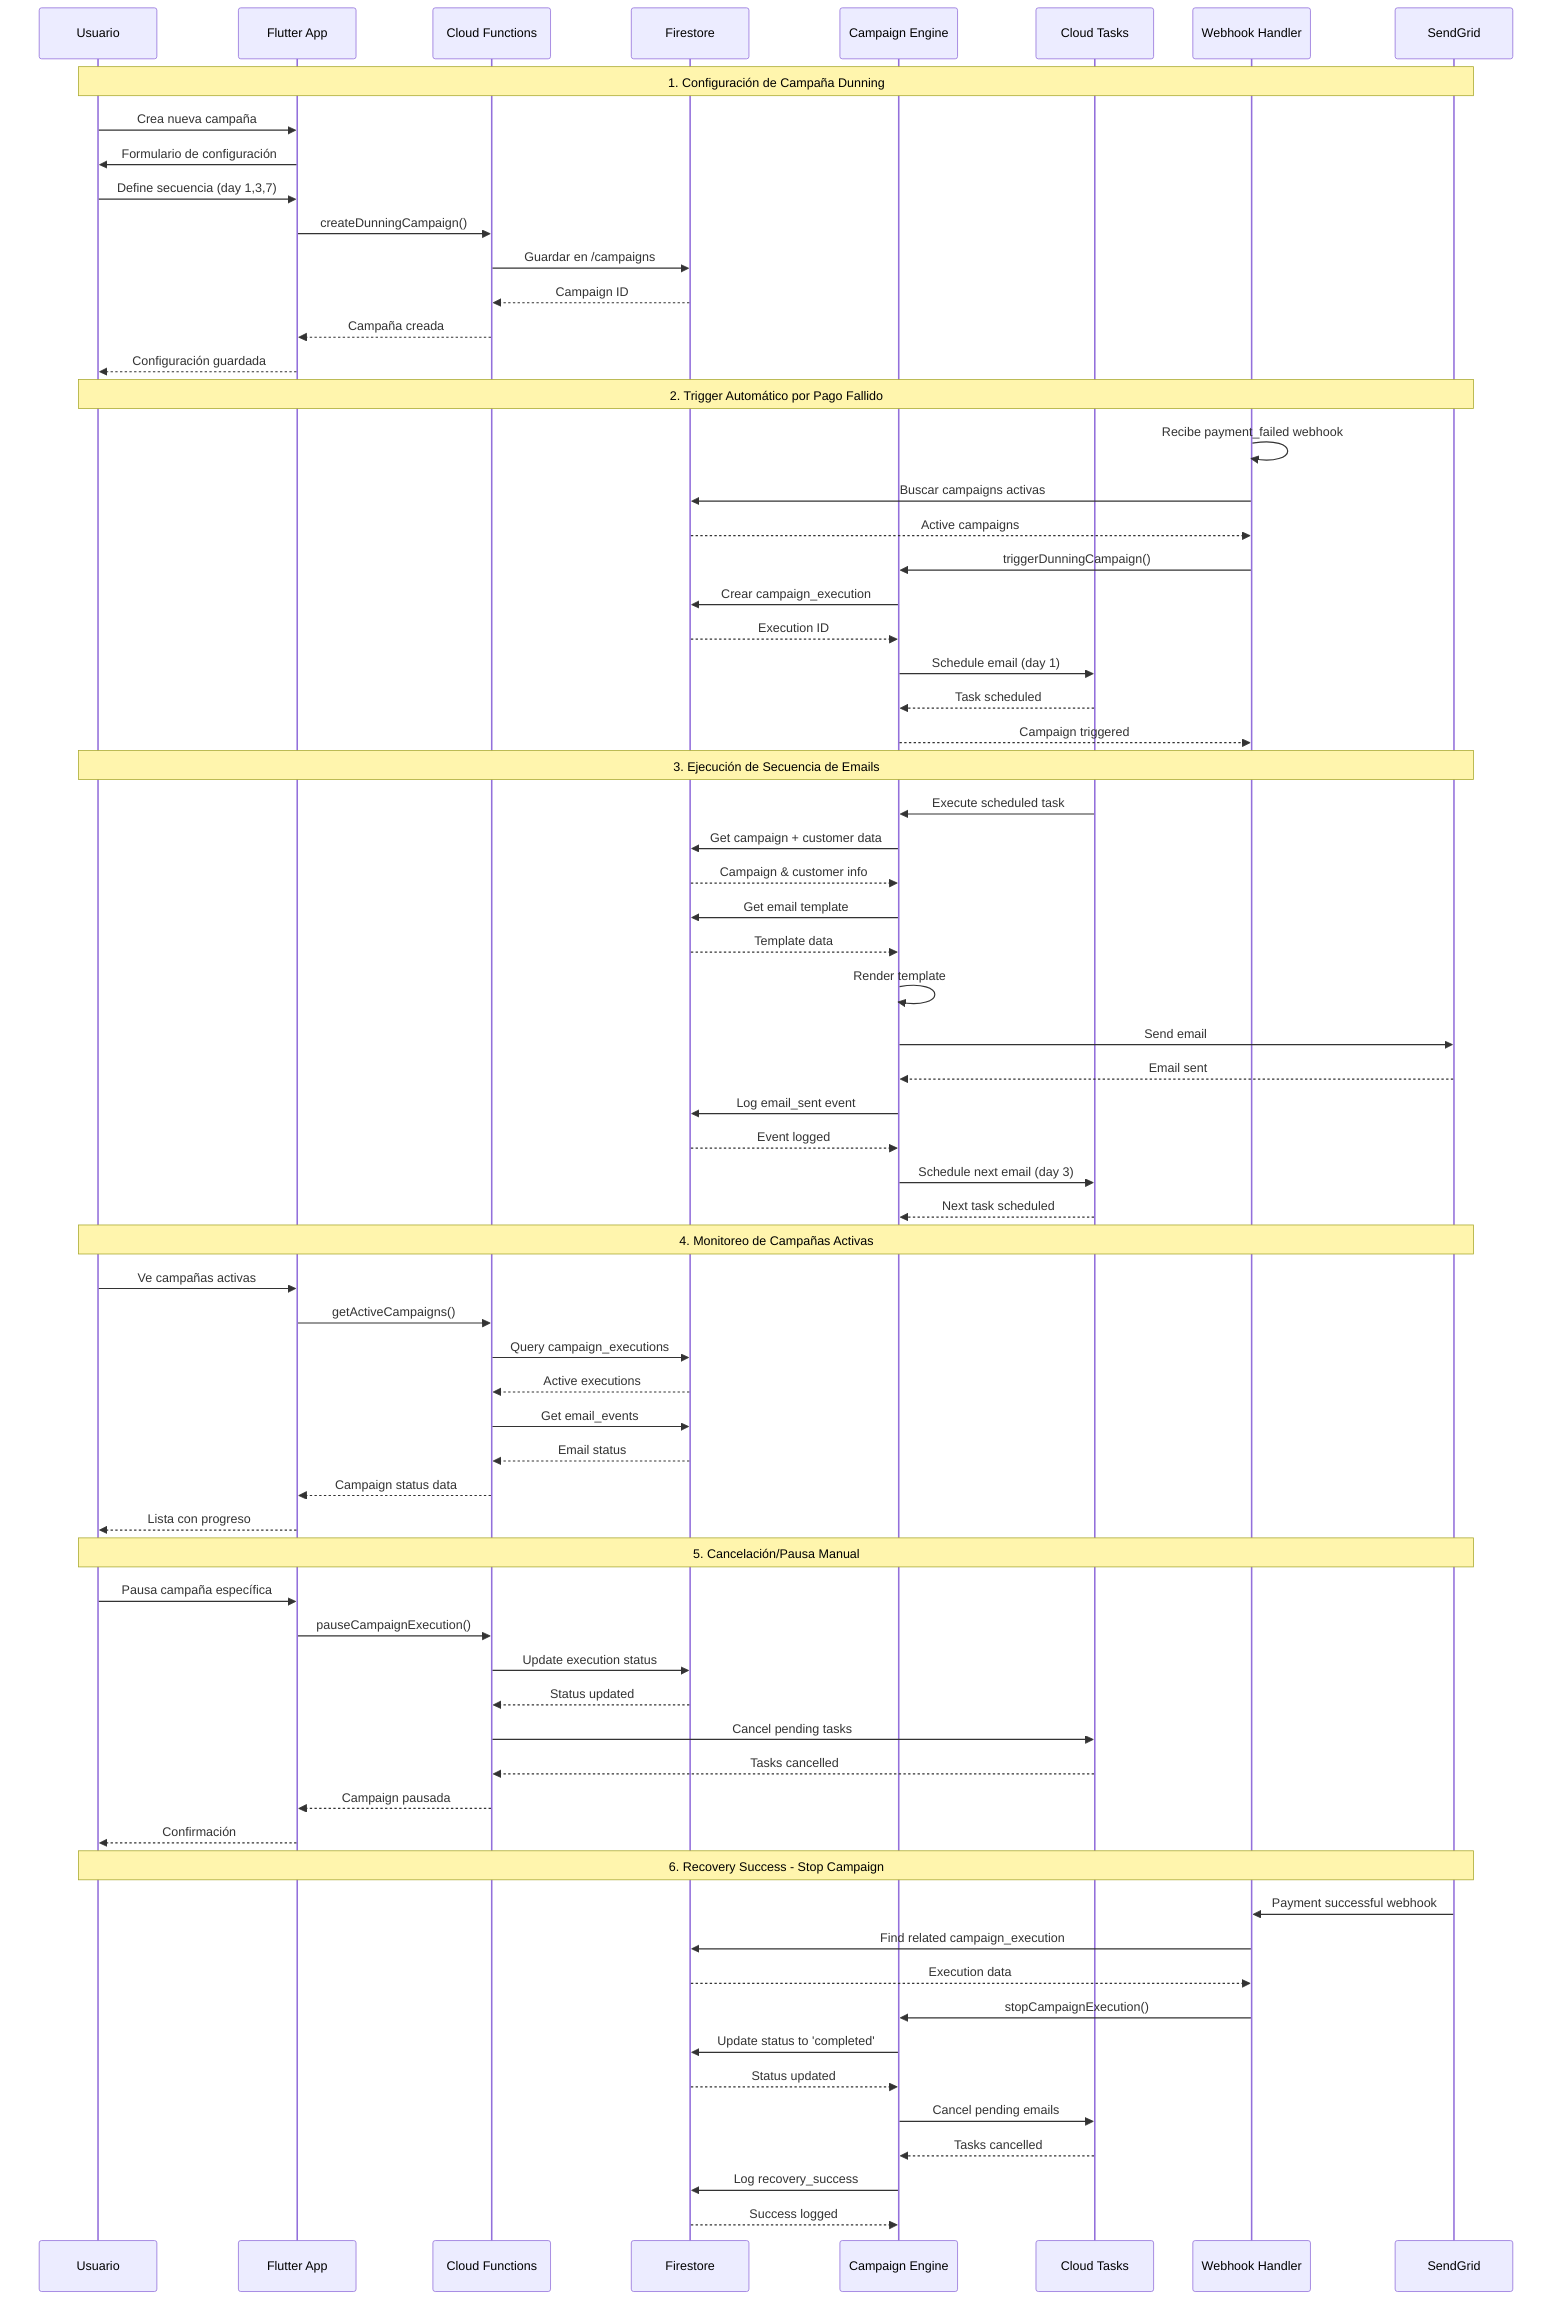 sequenceDiagram
    participant U as Usuario
    participant FA as Flutter App
    participant CF as Cloud Functions
    participant FS as Firestore
    participant CE as Campaign Engine
    participant SC as Cloud Tasks
    participant WH as Webhook Handler
    participant SG as SendGrid

    Note over U,SG: 1. Configuración de Campaña Dunning

    U->>FA: Crea nueva campaña
    FA->>U: Formulario de configuración
    U->>FA: Define secuencia (day 1,3,7)
    FA->>CF: createDunningCampaign()
    CF->>FS: Guardar en /campaigns
    FS-->>CF: Campaign ID
    CF-->>FA: Campaña creada
    FA-->>U: Configuración guardada

    Note over U,SG: 2. Trigger Automático por Pago Fallido

    WH->>WH: Recibe payment_failed webhook
    WH->>FS: Buscar campaigns activas
    FS-->>WH: Active campaigns
    WH->>CE: triggerDunningCampaign()
    CE->>FS: Crear campaign_execution
    FS-->>CE: Execution ID
    CE->>SC: Schedule email (day 1)
    SC-->>CE: Task scheduled
    CE-->>WH: Campaign triggered

    Note over U,SG: 3. Ejecución de Secuencia de Emails

    SC->>CE: Execute scheduled task
    CE->>FS: Get campaign + customer data
    FS-->>CE: Campaign & customer info
    CE->>FS: Get email template
    FS-->>CE: Template data
    CE->>CE: Render template
    CE->>SG: Send email
    SG-->>CE: Email sent
    CE->>FS: Log email_sent event
    FS-->>CE: Event logged
    CE->>SC: Schedule next email (day 3)
    SC-->>CE: Next task scheduled

    Note over U,SG: 4. Monitoreo de Campañas Activas

    U->>FA: Ve campañas activas
    FA->>CF: getActiveCampaigns()
    CF->>FS: Query campaign_executions
    FS-->>CF: Active executions
    CF->>FS: Get email_events
    FS-->>CF: Email status
    CF-->>FA: Campaign status data
    FA-->>U: Lista con progreso

    Note over U,SG: 5. Cancelación/Pausa Manual

    U->>FA: Pausa campaña específica
    FA->>CF: pauseCampaignExecution()
    CF->>FS: Update execution status
    FS-->>CF: Status updated
    CF->>SC: Cancel pending tasks
    SC-->>CF: Tasks cancelled
    CF-->>FA: Campaign pausada
    FA-->>U: Confirmación

    Note over U,SG: 6. Recovery Success - Stop Campaign

    SG->>WH: Payment successful webhook
    WH->>FS: Find related campaign_execution
    FS-->>WH: Execution data
    WH->>CE: stopCampaignExecution()
    CE->>FS: Update status to 'completed'
    FS-->>CE: Status updated
    CE->>SC: Cancel pending emails
    SC-->>CE: Tasks cancelled
    CE->>FS: Log recovery_success
    FS-->>CE: Success logged